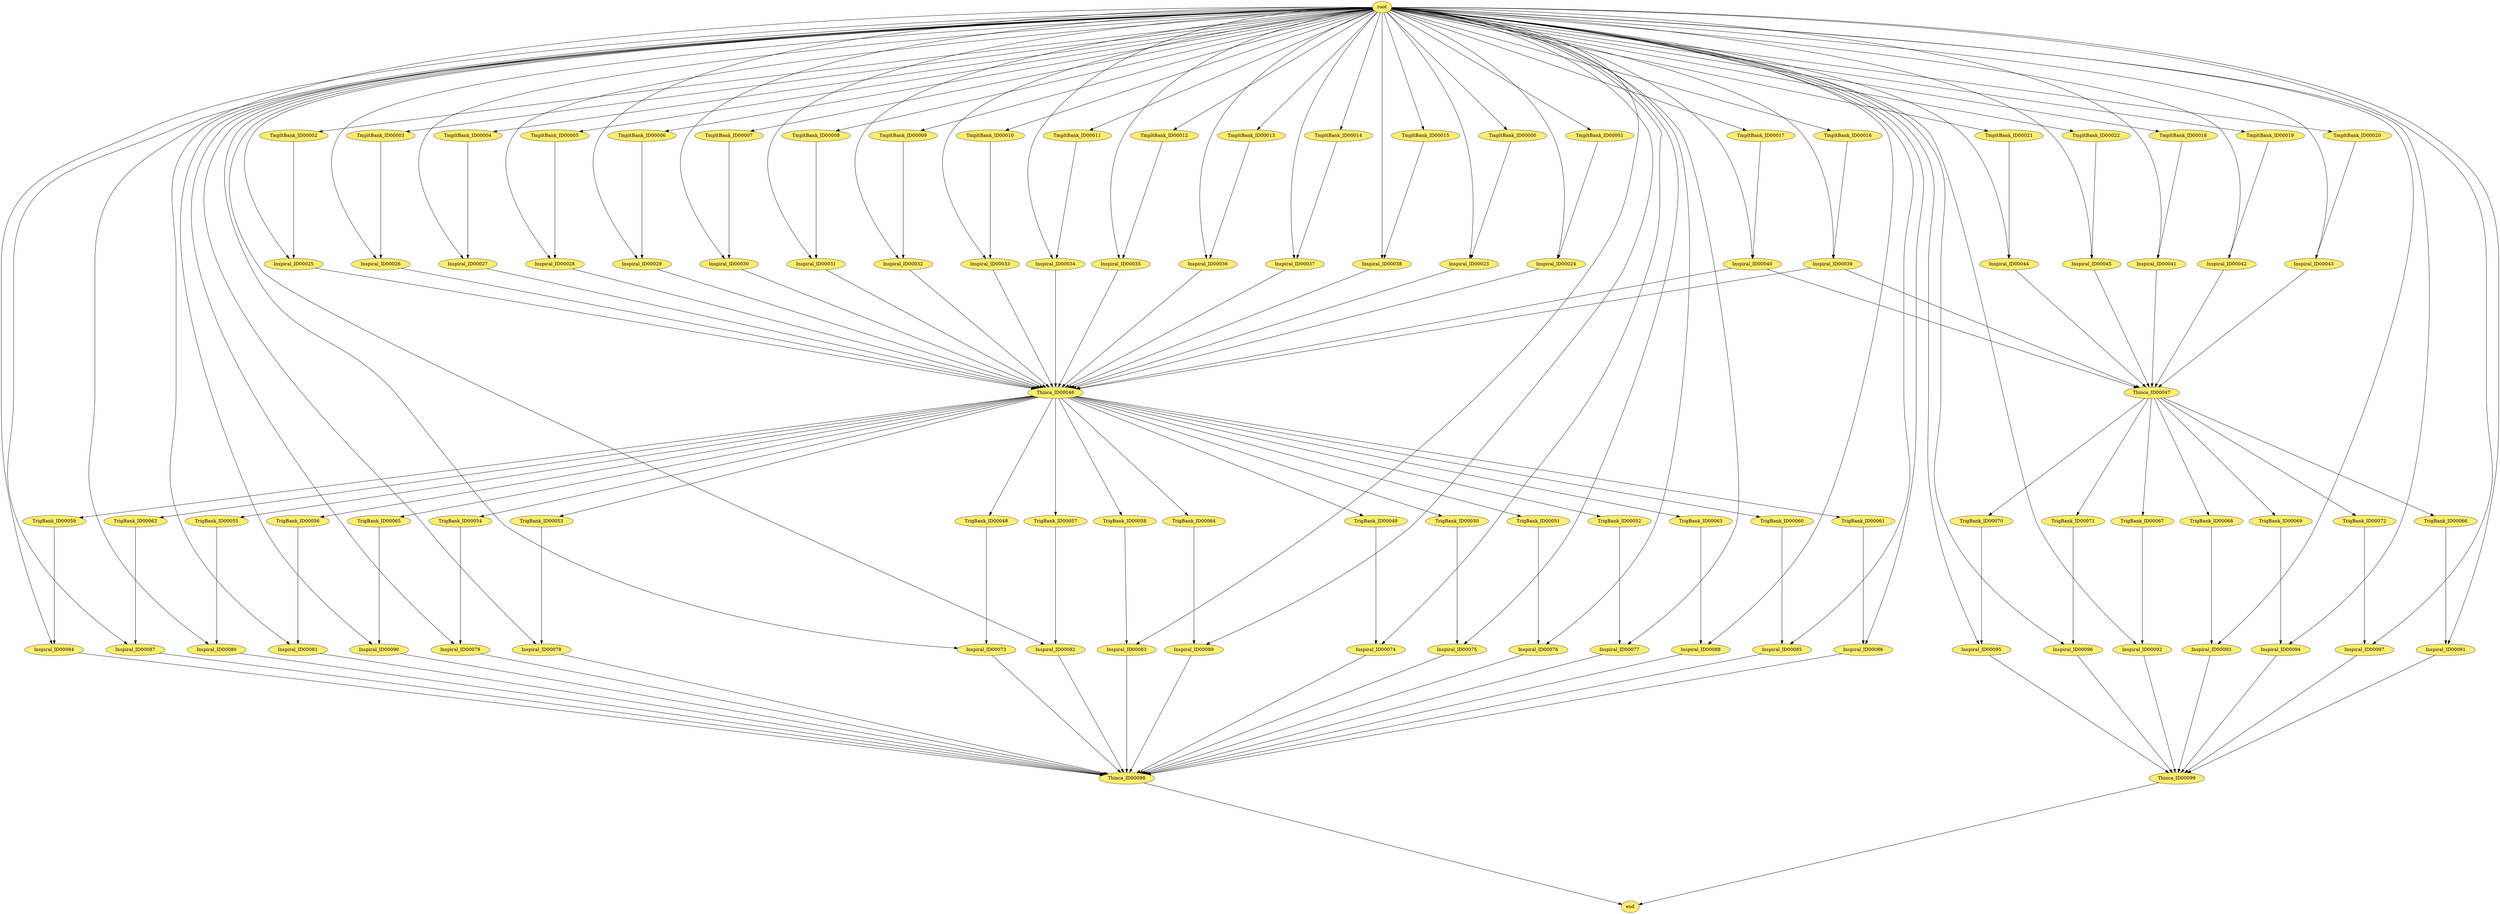 digraph DAG {
  ranksep=5.0
  node [style=filled,color="#444444",fillcolor="#ffed6f"]
  edge [arrowhead=normal,arrowsize=1.0]

  root [label="root",size="0.000000e+00"];
  end [label="end",size="0.000000e+00"];
  ID00000 [label="TmpltBank_ID00000",size="7.610400e+10"];
  ID00001 [label="TmpltBank_ID00001",size="7.870800e+10"];
  ID00002 [label="TmpltBank_ID00002",size="7.639800e+10"];
  ID00003 [label="TmpltBank_ID00003",size="7.782600e+10"];
  ID00004 [label="TmpltBank_ID00004",size="7.618800e+10"];
  ID00005 [label="TmpltBank_ID00005",size="7.543200e+10"];
  ID00006 [label="TmpltBank_ID00006",size="7.824600e+10"];
  ID00007 [label="TmpltBank_ID00007",size="7.375200e+10"];
  ID00008 [label="TmpltBank_ID00008",size="7.450800e+10"];
  ID00009 [label="TmpltBank_ID00009",size="7.614600e+10"];
  ID00010 [label="TmpltBank_ID00010",size="7.215600e+10"];
  ID00011 [label="TmpltBank_ID00011",size="7.702800e+10"];
  ID00012 [label="TmpltBank_ID00012",size="7.543200e+10"];
  ID00013 [label="TmpltBank_ID00013",size="7.505400e+10"];
  ID00014 [label="TmpltBank_ID00014",size="7.610400e+10"];
  ID00015 [label="TmpltBank_ID00015",size="7.824600e+10"];
  ID00016 [label="TmpltBank_ID00016",size="7.505400e+10"];
  ID00017 [label="TmpltBank_ID00017",size="7.421400e+10"];
  ID00018 [label="TmpltBank_ID00018",size="7.417200e+10"];
  ID00019 [label="TmpltBank_ID00019",size="7.539000e+10"];
  ID00020 [label="TmpltBank_ID00020",size="7.249200e+10"];
  ID00021 [label="TmpltBank_ID00021",size="7.883400e+10"];
  ID00022 [label="TmpltBank_ID00022",size="7.833000e+10"];
  ID00023 [label="Inspiral_ID00023",size="1.105608e+12"];
  ID00024 [label="Inspiral_ID00024",size="1.654044e+12"];
  ID00025 [label="Inspiral_ID00025",size="1.047354e+12"];
  ID00026 [label="Inspiral_ID00026",size="1.218420e+12"];
  ID00027 [label="Inspiral_ID00027",size="1.901760e+12"];
  ID00028 [label="Inspiral_ID00028",size="1.320984e+12"];
  ID00029 [label="Inspiral_ID00029",size="1.045254e+12"];
  ID00030 [label="Inspiral_ID00030",size="1.705956e+12"];
  ID00031 [label="Inspiral_ID00031",size="2.219868e+12"];
  ID00032 [label="Inspiral_ID00032",size="1.292256e+12"];
  ID00033 [label="Inspiral_ID00033",size="1.668828e+12"];
  ID00034 [label="Inspiral_ID00034",size="1.163988e+12"];
  ID00035 [label="Inspiral_ID00035",size="2.233644e+12"];
  ID00036 [label="Inspiral_ID00036",size="1.498308e+12"];
  ID00037 [label="Inspiral_ID00037",size="1.418214e+12"];
  ID00038 [label="Inspiral_ID00038",size="1.344504e+12"];
  ID00039 [label="Inspiral_ID00039",size="1.066002e+12"];
  ID00040 [label="Inspiral_ID00040",size="1.043154e+12"];
  ID00041 [label="Inspiral_ID00041",size="1.306872e+12"];
  ID00042 [label="Inspiral_ID00042",size="1.975680e+12"];
  ID00043 [label="Inspiral_ID00043",size="9.880080e+11"];
  ID00044 [label="Inspiral_ID00044",size="2.437806e+12"];
  ID00045 [label="Inspiral_ID00045",size="1.380288e+12"];
  ID00046 [label="Thinca_ID00046",size="2.234400e+10"];
  ID00047 [label="Thinca_ID00047",size="2.268000e+10"];
  ID00048 [label="TrigBank_ID00048",size="2.188200e+10"];
  ID00049 [label="TrigBank_ID00049",size="2.045400e+10"];
  ID00050 [label="TrigBank_ID00050",size="2.154600e+10"];
  ID00051 [label="TrigBank_ID00051",size="2.129400e+10"];
  ID00052 [label="TrigBank_ID00052",size="1.764000e+10"];
  ID00053 [label="TrigBank_ID00053",size="2.066400e+10"];
  ID00054 [label="TrigBank_ID00054",size="2.091600e+10"];
  ID00055 [label="TrigBank_ID00055",size="2.209200e+10"];
  ID00056 [label="TrigBank_ID00056",size="2.192400e+10"];
  ID00057 [label="TrigBank_ID00057",size="2.074800e+10"];
  ID00058 [label="TrigBank_ID00058",size="2.419200e+10"];
  ID00059 [label="TrigBank_ID00059",size="2.032800e+10"];
  ID00060 [label="TrigBank_ID00060",size="2.083200e+10"];
  ID00061 [label="TrigBank_ID00061",size="2.238600e+10"];
  ID00062 [label="TrigBank_ID00062",size="2.104200e+10"];
  ID00063 [label="TrigBank_ID00063",size="2.171400e+10"];
  ID00064 [label="TrigBank_ID00064",size="2.024400e+10"];
  ID00065 [label="TrigBank_ID00065",size="2.360400e+10"];
  ID00066 [label="TrigBank_ID00066",size="2.179800e+10"];
  ID00067 [label="TrigBank_ID00067",size="2.368800e+10"];
  ID00068 [label="TrigBank_ID00068",size="2.217600e+10"];
  ID00069 [label="TrigBank_ID00069",size="2.137800e+10"];
  ID00070 [label="TrigBank_ID00070",size="2.066400e+10"];
  ID00071 [label="TrigBank_ID00071",size="2.125200e+10"];
  ID00072 [label="TrigBank_ID00072",size="1.911000e+10"];
  ID00073 [label="Inspiral_ID00073",size="2.748312e+12"];
  ID00074 [label="Inspiral_ID00074",size="2.377158e+12"];
  ID00075 [label="Inspiral_ID00075",size="1.859466e+12"];
  ID00076 [label="Inspiral_ID00076",size="2.592450e+12"];
  ID00077 [label="Inspiral_ID00077",size="2.867424e+12"];
  ID00078 [label="Inspiral_ID00078",size="9.969120e+11"];
  ID00079 [label="Inspiral_ID00079",size="2.322600e+12"];
  ID00080 [label="Inspiral_ID00080",size="1.074108e+12"];
  ID00081 [label="Inspiral_ID00081",size="2.775108e+12"];
  ID00082 [label="Inspiral_ID00082",size="1.684956e+12"];
  ID00083 [label="Inspiral_ID00083",size="2.209704e+12"];
  ID00084 [label="Inspiral_ID00084",size="1.836996e+12"];
  ID00085 [label="Inspiral_ID00085",size="1.733088e+12"];
  ID00086 [label="Inspiral_ID00086",size="2.744532e+12"];
  ID00087 [label="Inspiral_ID00087",size="1.781556e+12"];
  ID00088 [label="Inspiral_ID00088",size="2.140782e+12"];
  ID00089 [label="Inspiral_ID00089",size="2.343978e+12"];
  ID00090 [label="Inspiral_ID00090",size="2.283372e+12"];
  ID00091 [label="Inspiral_ID00091",size="1.029252e+12"];
  ID00092 [label="Inspiral_ID00092",size="2.638188e+12"];
  ID00093 [label="Inspiral_ID00093",size="1.023960e+12"];
  ID00094 [label="Inspiral_ID00094",size="2.305296e+12"];
  ID00095 [label="Inspiral_ID00095",size="1.179528e+12"];
  ID00096 [label="Inspiral_ID00096",size="2.819964e+12"];
  ID00097 [label="Inspiral_ID00097",size="1.417668e+12"];
  ID00098 [label="Thinca_ID00098",size="2.263800e+10"];
  ID00099 [label="Thinca_ID00099",size="2.272200e+10"];

  root -> ID00000 [size="4.044984e+07"];
  root -> ID00001 [size="4.052745e+07"];
  root -> ID00002 [size="4.055629e+07"];
  root -> ID00003 [size="4.051523e+07"];
  root -> ID00004 [size="4.052305e+07"];
  root -> ID00005 [size="4.054017e+07"];
  root -> ID00006 [size="4.050060e+07"];
  root -> ID00007 [size="4.050597e+07"];
  root -> ID00008 [size="4.053742e+07"];
  root -> ID00009 [size="4.046530e+07"];
  root -> ID00010 [size="4.049058e+07"];
  root -> ID00011 [size="4.049780e+07"];
  root -> ID00012 [size="4.050110e+07"];
  root -> ID00013 [size="4.055574e+07"];
  root -> ID00014 [size="4.047367e+07"];
  root -> ID00015 [size="4.049068e+07"];
  root -> ID00016 [size="4.052508e+07"];
  root -> ID00017 [size="4.047090e+07"];
  root -> ID00018 [size="4.050864e+07"];
  root -> ID00019 [size="4.052705e+07"];
  root -> ID00020 [size="4.047388e+07"];
  root -> ID00021 [size="4.054141e+07"];
  root -> ID00022 [size="4.052972e+07"];
  root -> ID00023 [size="4.287126e+07"];
  root -> ID00024 [size="4.294888e+07"];
  root -> ID00025 [size="4.297772e+07"];
  root -> ID00026 [size="4.293666e+07"];
  root -> ID00027 [size="4.294447e+07"];
  root -> ID00028 [size="4.296160e+07"];
  root -> ID00029 [size="4.292202e+07"];
  root -> ID00030 [size="4.292739e+07"];
  root -> ID00031 [size="4.295884e+07"];
  root -> ID00032 [size="4.288673e+07"];
  root -> ID00033 [size="4.291200e+07"];
  root -> ID00034 [size="4.291922e+07"];
  root -> ID00035 [size="4.292252e+07"];
  root -> ID00036 [size="4.297716e+07"];
  root -> ID00037 [size="4.289510e+07"];
  root -> ID00038 [size="4.291211e+07"];
  root -> ID00039 [size="4.294650e+07"];
  root -> ID00040 [size="4.289232e+07"];
  root -> ID00041 [size="4.293006e+07"];
  root -> ID00042 [size="4.294847e+07"];
  root -> ID00043 [size="4.289531e+07"];
  root -> ID00044 [size="4.296283e+07"];
  root -> ID00045 [size="4.295114e+07"];
  root -> ID00073 [size="4.287126e+07"];
  root -> ID00074 [size="4.294888e+07"];
  root -> ID00075 [size="4.297772e+07"];
  root -> ID00076 [size="4.293666e+07"];
  root -> ID00077 [size="4.294447e+07"];
  root -> ID00078 [size="4.296160e+07"];
  root -> ID00079 [size="4.292202e+07"];
  root -> ID00080 [size="4.292739e+07"];
  root -> ID00081 [size="4.295884e+07"];
  root -> ID00082 [size="4.288673e+07"];
  root -> ID00083 [size="4.291200e+07"];
  root -> ID00084 [size="4.291922e+07"];
  root -> ID00085 [size="4.292252e+07"];
  root -> ID00086 [size="4.297716e+07"];
  root -> ID00087 [size="4.289510e+07"];
  root -> ID00088 [size="4.291211e+07"];
  root -> ID00089 [size="4.294650e+07"];
  root -> ID00090 [size="4.289232e+07"];
  root -> ID00091 [size="4.293006e+07"];
  root -> ID00092 [size="4.294847e+07"];
  root -> ID00093 [size="4.289531e+07"];
  root -> ID00094 [size="4.296283e+07"];
  root -> ID00095 [size="4.295114e+07"];
  root -> ID00096 [size="4.292812e+07"];
  root -> ID00097 [size="4.297802e+07"];
  ID00000 -> ID00023 [size="9.694270e+05"];
  ID00001 -> ID00024 [size="9.707070e+05"];
  ID00002 -> ID00025 [size="9.724000e+05"];
  ID00003 -> ID00026 [size="9.699920e+05"];
  ID00004 -> ID00027 [size="1.006446e+06"];
  ID00005 -> ID00028 [size="1.009310e+06"];
  ID00006 -> ID00029 [size="9.917370e+05"];
  ID00007 -> ID00030 [size="9.673500e+05"];
  ID00008 -> ID00031 [size="9.815960e+05"];
  ID00009 -> ID00032 [size="1.013294e+06"];
  ID00010 -> ID00033 [size="1.028887e+06"];
  ID00011 -> ID00034 [size="9.896870e+05"];
  ID00012 -> ID00035 [size="9.836700e+05"];
  ID00013 -> ID00036 [size="9.631640e+05"];
  ID00014 -> ID00037 [size="9.924670e+05"];
  ID00015 -> ID00038 [size="9.888820e+05"];
  ID00016 -> ID00039 [size="9.889100e+05"];
  ID00017 -> ID00040 [size="1.021836e+06"];
  ID00018 -> ID00041 [size="9.851510e+05"];
  ID00019 -> ID00042 [size="1.022265e+06"];
  ID00020 -> ID00043 [size="9.953020e+05"];
  ID00021 -> ID00044 [size="9.955900e+05"];
  ID00022 -> ID00045 [size="9.738690e+05"];
  ID00023 -> ID00046 [size="3.136010e+05"];
  ID00024 -> ID00046 [size="1.651410e+05"];
  ID00025 -> ID00046 [size="2.114730e+05"];
  ID00026 -> ID00046 [size="4.589250e+05"];
  ID00027 -> ID00046 [size="4.530940e+05"];
  ID00028 -> ID00046 [size="2.255640e+05"];
  ID00029 -> ID00046 [size="4.397720e+05"];
  ID00030 -> ID00046 [size="2.510700e+05"];
  ID00031 -> ID00046 [size="4.145900e+05"];
  ID00032 -> ID00046 [size="1.977330e+05"];
  ID00033 -> ID00046 [size="4.626010e+05"];
  ID00034 -> ID00046 [size="3.787000e+05"];
  ID00035 -> ID00046 [size="2.072710e+05"];
  ID00036 -> ID00046 [size="1.768950e+05"];
  ID00037 -> ID00046 [size="2.100600e+05"];
  ID00038 -> ID00046 [size="4.106850e+05"];
  ID00039 -> ID00046 [size="3.026060e+05"];
  ID00039 -> ID00047 [size="3.026060e+05"];
  ID00040 -> ID00046 [size="3.976810e+05"];
  ID00040 -> ID00047 [size="3.976810e+05"];
  ID00041 -> ID00047 [size="2.593010e+05"];
  ID00042 -> ID00047 [size="4.558250e+05"];
  ID00043 -> ID00047 [size="3.806480e+05"];
  ID00044 -> ID00047 [size="2.025040e+05"];
  ID00045 -> ID00047 [size="2.789220e+05"];
  ID00046 -> ID00048 [size="2.032600e+04"];
  ID00046 -> ID00049 [size="2.032600e+04"];
  ID00046 -> ID00050 [size="2.032600e+04"];
  ID00046 -> ID00051 [size="2.032600e+04"];
  ID00046 -> ID00052 [size="2.032600e+04"];
  ID00046 -> ID00053 [size="2.032600e+04"];
  ID00046 -> ID00054 [size="2.032600e+04"];
  ID00046 -> ID00055 [size="2.032600e+04"];
  ID00046 -> ID00056 [size="2.032600e+04"];
  ID00046 -> ID00057 [size="2.032600e+04"];
  ID00046 -> ID00058 [size="2.032600e+04"];
  ID00046 -> ID00059 [size="2.032600e+04"];
  ID00046 -> ID00060 [size="2.032600e+04"];
  ID00046 -> ID00061 [size="2.032600e+04"];
  ID00046 -> ID00062 [size="2.032600e+04"];
  ID00046 -> ID00063 [size="2.032600e+04"];
  ID00046 -> ID00064 [size="2.032600e+04"];
  ID00046 -> ID00065 [size="2.032600e+04"];
  ID00047 -> ID00066 [size="1.785000e+04"];
  ID00047 -> ID00067 [size="1.785000e+04"];
  ID00047 -> ID00068 [size="1.785000e+04"];
  ID00047 -> ID00069 [size="1.785000e+04"];
  ID00047 -> ID00070 [size="1.785000e+04"];
  ID00047 -> ID00071 [size="1.785000e+04"];
  ID00047 -> ID00072 [size="1.785000e+04"];
  ID00048 -> ID00073 [size="1.804400e+04"];
  ID00049 -> ID00074 [size="1.243900e+04"];
  ID00050 -> ID00075 [size="1.639300e+04"];
  ID00051 -> ID00076 [size="1.234400e+04"];
  ID00052 -> ID00077 [size="8.358000e+03"];
  ID00053 -> ID00078 [size="1.158300e+04"];
  ID00054 -> ID00079 [size="8.695000e+03"];
  ID00055 -> ID00080 [size="1.308800e+04"];
  ID00056 -> ID00081 [size="1.459600e+04"];
  ID00057 -> ID00082 [size="1.614600e+04"];
  ID00058 -> ID00083 [size="1.712100e+04"];
  ID00059 -> ID00084 [size="1.119100e+04"];
  ID00060 -> ID00085 [size="1.120200e+04"];
  ID00061 -> ID00086 [size="9.645000e+03"];
  ID00062 -> ID00087 [size="1.731300e+04"];
  ID00063 -> ID00088 [size="1.562100e+04"];
  ID00064 -> ID00089 [size="1.110600e+04"];
  ID00065 -> ID00090 [size="1.450800e+04"];
  ID00066 -> ID00091 [size="9.907000e+03"];
  ID00067 -> ID00092 [size="1.344600e+04"];
  ID00068 -> ID00093 [size="8.374000e+03"];
  ID00069 -> ID00094 [size="6.537000e+03"];
  ID00070 -> ID00095 [size="1.015500e+04"];
  ID00071 -> ID00096 [size="1.805600e+04"];
  ID00072 -> ID00097 [size="1.520500e+04"];
  ID00073 -> ID00098 [size="2.910740e+05"];
  ID00074 -> ID00098 [size="2.332360e+05"];
  ID00075 -> ID00098 [size="3.044240e+05"];
  ID00076 -> ID00098 [size="2.181170e+05"];
  ID00077 -> ID00098 [size="1.984610e+05"];
  ID00078 -> ID00098 [size="2.118560e+05"];
  ID00079 -> ID00098 [size="2.402790e+05"];
  ID00080 -> ID00098 [size="4.090810e+05"];
  ID00081 -> ID00098 [size="2.001250e+05"];
  ID00082 -> ID00098 [size="2.064070e+05"];
  ID00083 -> ID00098 [size="2.945640e+05"];
  ID00084 -> ID00098 [size="3.477100e+05"];
  ID00085 -> ID00098 [size="3.012990e+05"];
  ID00086 -> ID00098 [size="1.691300e+05"];
  ID00087 -> ID00098 [size="3.354570e+05"];
  ID00088 -> ID00098 [size="3.053290e+05"];
  ID00089 -> ID00098 [size="2.017440e+05"];
  ID00090 -> ID00098 [size="3.757240e+05"];
  ID00091 -> ID00099 [size="3.518540e+05"];
  ID00092 -> ID00099 [size="2.670280e+05"];
  ID00093 -> ID00099 [size="3.332720e+05"];
  ID00094 -> ID00099 [size="1.751930e+05"];
  ID00095 -> ID00099 [size="2.442840e+05"];
  ID00096 -> ID00099 [size="3.308760e+05"];
  ID00097 -> ID00099 [size="2.419970e+05"];
  ID00098 -> end [size="5.022300e+04"];
  ID00099 -> end [size="3.759100e+04"];
}
